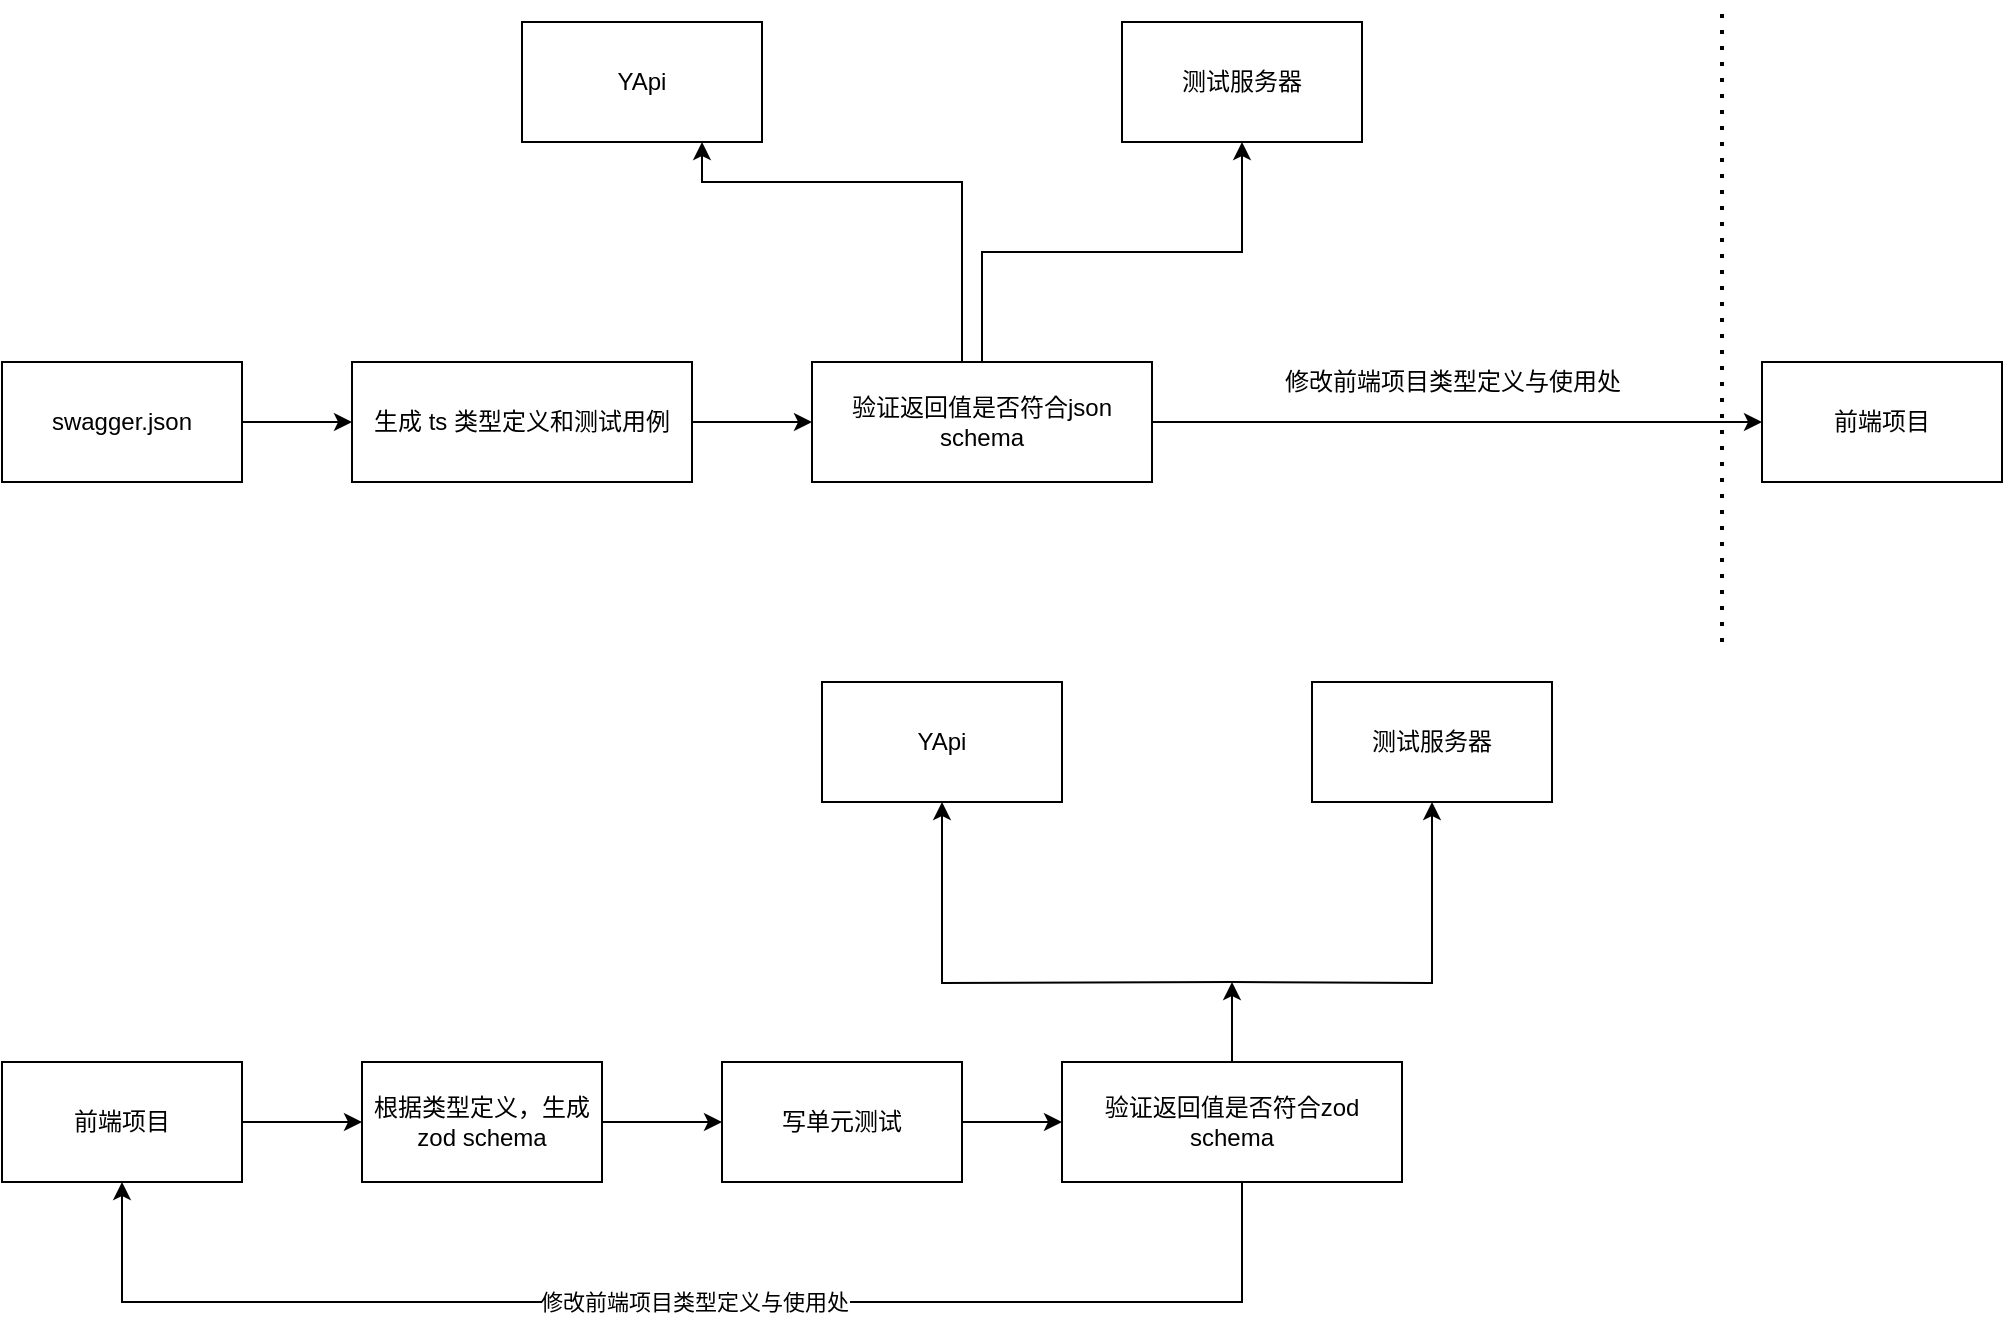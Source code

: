 <mxfile version="21.5.1" type="github">
  <diagram name="第 1 页" id="T7KggxuoEruzN0f5po2e">
    <mxGraphModel dx="954" dy="591" grid="1" gridSize="10" guides="1" tooltips="1" connect="1" arrows="1" fold="1" page="1" pageScale="1" pageWidth="1169" pageHeight="827" math="0" shadow="0">
      <root>
        <mxCell id="0" />
        <mxCell id="1" parent="0" />
        <mxCell id="cqJHQV9-dRMsiJILZrJO-1" value="YApi" style="rounded=0;whiteSpace=wrap;html=1;" vertex="1" parent="1">
          <mxGeometry x="270" y="120" width="120" height="60" as="geometry" />
        </mxCell>
        <mxCell id="cqJHQV9-dRMsiJILZrJO-2" value="swagger.json" style="rounded=0;whiteSpace=wrap;html=1;" vertex="1" parent="1">
          <mxGeometry x="10" y="290" width="120" height="60" as="geometry" />
        </mxCell>
        <mxCell id="cqJHQV9-dRMsiJILZrJO-6" style="edgeStyle=orthogonalEdgeStyle;rounded=0;orthogonalLoop=1;jettySize=auto;html=1;entryX=0.75;entryY=1;entryDx=0;entryDy=0;" edge="1" parent="1" source="cqJHQV9-dRMsiJILZrJO-3" target="cqJHQV9-dRMsiJILZrJO-1">
          <mxGeometry relative="1" as="geometry">
            <mxPoint x="300" y="220" as="targetPoint" />
            <Array as="points">
              <mxPoint x="490" y="200" />
            </Array>
          </mxGeometry>
        </mxCell>
        <mxCell id="cqJHQV9-dRMsiJILZrJO-7" style="edgeStyle=orthogonalEdgeStyle;rounded=0;orthogonalLoop=1;jettySize=auto;html=1;entryX=0.5;entryY=1;entryDx=0;entryDy=0;" edge="1" parent="1" source="cqJHQV9-dRMsiJILZrJO-3" target="cqJHQV9-dRMsiJILZrJO-5">
          <mxGeometry relative="1" as="geometry" />
        </mxCell>
        <mxCell id="cqJHQV9-dRMsiJILZrJO-3" value="验证返回值是否符合json schema" style="rounded=0;whiteSpace=wrap;html=1;" vertex="1" parent="1">
          <mxGeometry x="415" y="290" width="170" height="60" as="geometry" />
        </mxCell>
        <mxCell id="cqJHQV9-dRMsiJILZrJO-5" value="测试服务器" style="rounded=0;whiteSpace=wrap;html=1;" vertex="1" parent="1">
          <mxGeometry x="570" y="120" width="120" height="60" as="geometry" />
        </mxCell>
        <mxCell id="cqJHQV9-dRMsiJILZrJO-8" value="前端项目" style="rounded=0;whiteSpace=wrap;html=1;" vertex="1" parent="1">
          <mxGeometry x="890" y="290" width="120" height="60" as="geometry" />
        </mxCell>
        <mxCell id="cqJHQV9-dRMsiJILZrJO-12" value="" style="endArrow=none;dashed=1;html=1;dashPattern=1 3;strokeWidth=2;rounded=0;" edge="1" parent="1">
          <mxGeometry width="50" height="50" relative="1" as="geometry">
            <mxPoint x="870" y="430" as="sourcePoint" />
            <mxPoint x="870" y="110" as="targetPoint" />
            <Array as="points">
              <mxPoint x="870" y="270" />
            </Array>
          </mxGeometry>
        </mxCell>
        <mxCell id="cqJHQV9-dRMsiJILZrJO-13" value="" style="endArrow=classic;html=1;rounded=0;entryX=0;entryY=0.5;entryDx=0;entryDy=0;" edge="1" parent="1" source="cqJHQV9-dRMsiJILZrJO-3" target="cqJHQV9-dRMsiJILZrJO-8">
          <mxGeometry width="50" height="50" relative="1" as="geometry">
            <mxPoint x="510" y="370" as="sourcePoint" />
            <mxPoint x="580.711" y="320" as="targetPoint" />
          </mxGeometry>
        </mxCell>
        <mxCell id="cqJHQV9-dRMsiJILZrJO-14" value="修改前端项目类型定义与使用处" style="text;strokeColor=none;fillColor=none;html=1;fontSize=12;fontStyle=0;verticalAlign=middle;align=center;strokeWidth=0;imageHeight=22;imageWidth=24;" vertex="1" parent="1">
          <mxGeometry x="685" y="280" width="100" height="40" as="geometry" />
        </mxCell>
        <mxCell id="cqJHQV9-dRMsiJILZrJO-16" value="YApi" style="rounded=0;whiteSpace=wrap;html=1;" vertex="1" parent="1">
          <mxGeometry x="420" y="450" width="120" height="60" as="geometry" />
        </mxCell>
        <mxCell id="cqJHQV9-dRMsiJILZrJO-19" style="edgeStyle=orthogonalEdgeStyle;rounded=0;orthogonalLoop=1;jettySize=auto;html=1;entryX=0.5;entryY=1;entryDx=0;entryDy=0;" edge="1" parent="1" target="cqJHQV9-dRMsiJILZrJO-16">
          <mxGeometry relative="1" as="geometry">
            <mxPoint x="500" y="530" as="targetPoint" />
            <mxPoint x="625" y="600" as="sourcePoint" />
          </mxGeometry>
        </mxCell>
        <mxCell id="cqJHQV9-dRMsiJILZrJO-20" style="edgeStyle=orthogonalEdgeStyle;rounded=0;orthogonalLoop=1;jettySize=auto;html=1;entryX=0.5;entryY=1;entryDx=0;entryDy=0;" edge="1" parent="1" target="cqJHQV9-dRMsiJILZrJO-22">
          <mxGeometry relative="1" as="geometry">
            <mxPoint x="625" y="600" as="sourcePoint" />
          </mxGeometry>
        </mxCell>
        <mxCell id="cqJHQV9-dRMsiJILZrJO-22" value="测试服务器" style="rounded=0;whiteSpace=wrap;html=1;" vertex="1" parent="1">
          <mxGeometry x="665" y="450" width="120" height="60" as="geometry" />
        </mxCell>
        <mxCell id="cqJHQV9-dRMsiJILZrJO-27" value="" style="edgeStyle=orthogonalEdgeStyle;rounded=0;orthogonalLoop=1;jettySize=auto;html=1;" edge="1" parent="1" source="cqJHQV9-dRMsiJILZrJO-23" target="cqJHQV9-dRMsiJILZrJO-26">
          <mxGeometry relative="1" as="geometry" />
        </mxCell>
        <mxCell id="cqJHQV9-dRMsiJILZrJO-23" value="前端项目" style="rounded=0;whiteSpace=wrap;html=1;" vertex="1" parent="1">
          <mxGeometry x="10" y="640" width="120" height="60" as="geometry" />
        </mxCell>
        <mxCell id="cqJHQV9-dRMsiJILZrJO-29" value="" style="edgeStyle=orthogonalEdgeStyle;rounded=0;orthogonalLoop=1;jettySize=auto;html=1;" edge="1" parent="1" source="cqJHQV9-dRMsiJILZrJO-26" target="cqJHQV9-dRMsiJILZrJO-28">
          <mxGeometry relative="1" as="geometry" />
        </mxCell>
        <mxCell id="cqJHQV9-dRMsiJILZrJO-26" value="根据类型定义，生成zod schema" style="rounded=0;whiteSpace=wrap;html=1;" vertex="1" parent="1">
          <mxGeometry x="190" y="640" width="120" height="60" as="geometry" />
        </mxCell>
        <mxCell id="cqJHQV9-dRMsiJILZrJO-35" value="" style="edgeStyle=orthogonalEdgeStyle;rounded=0;orthogonalLoop=1;jettySize=auto;html=1;" edge="1" parent="1" source="cqJHQV9-dRMsiJILZrJO-28" target="cqJHQV9-dRMsiJILZrJO-34">
          <mxGeometry relative="1" as="geometry" />
        </mxCell>
        <mxCell id="cqJHQV9-dRMsiJILZrJO-28" value="写单元测试" style="rounded=0;whiteSpace=wrap;html=1;" vertex="1" parent="1">
          <mxGeometry x="370" y="640" width="120" height="60" as="geometry" />
        </mxCell>
        <mxCell id="cqJHQV9-dRMsiJILZrJO-31" value="" style="edgeStyle=orthogonalEdgeStyle;rounded=0;orthogonalLoop=1;jettySize=auto;html=1;entryX=0;entryY=0.5;entryDx=0;entryDy=0;" edge="1" parent="1" source="cqJHQV9-dRMsiJILZrJO-2" target="cqJHQV9-dRMsiJILZrJO-30">
          <mxGeometry relative="1" as="geometry">
            <mxPoint x="130" y="320" as="sourcePoint" />
            <mxPoint x="340" y="320" as="targetPoint" />
          </mxGeometry>
        </mxCell>
        <mxCell id="cqJHQV9-dRMsiJILZrJO-33" value="" style="edgeStyle=orthogonalEdgeStyle;rounded=0;orthogonalLoop=1;jettySize=auto;html=1;" edge="1" parent="1" source="cqJHQV9-dRMsiJILZrJO-30" target="cqJHQV9-dRMsiJILZrJO-3">
          <mxGeometry relative="1" as="geometry" />
        </mxCell>
        <mxCell id="cqJHQV9-dRMsiJILZrJO-30" value="生成 ts 类型定义和测试用例" style="rounded=0;whiteSpace=wrap;html=1;" vertex="1" parent="1">
          <mxGeometry x="185" y="290" width="170" height="60" as="geometry" />
        </mxCell>
        <mxCell id="cqJHQV9-dRMsiJILZrJO-36" style="edgeStyle=orthogonalEdgeStyle;rounded=0;orthogonalLoop=1;jettySize=auto;html=1;exitX=0.5;exitY=0;exitDx=0;exitDy=0;" edge="1" parent="1" source="cqJHQV9-dRMsiJILZrJO-34">
          <mxGeometry relative="1" as="geometry">
            <mxPoint x="625" y="600" as="targetPoint" />
          </mxGeometry>
        </mxCell>
        <mxCell id="cqJHQV9-dRMsiJILZrJO-37" style="edgeStyle=orthogonalEdgeStyle;rounded=0;orthogonalLoop=1;jettySize=auto;html=1;entryX=0.5;entryY=1;entryDx=0;entryDy=0;" edge="1" parent="1" source="cqJHQV9-dRMsiJILZrJO-34" target="cqJHQV9-dRMsiJILZrJO-23">
          <mxGeometry relative="1" as="geometry">
            <Array as="points">
              <mxPoint x="630" y="760" />
              <mxPoint x="70" y="760" />
            </Array>
          </mxGeometry>
        </mxCell>
        <mxCell id="cqJHQV9-dRMsiJILZrJO-38" value="修改前端项目类型定义与使用处" style="edgeLabel;html=1;align=center;verticalAlign=middle;resizable=0;points=[];" vertex="1" connectable="0" parent="cqJHQV9-dRMsiJILZrJO-37">
          <mxGeometry x="-0.16" y="1" relative="1" as="geometry">
            <mxPoint x="-49" y="-1" as="offset" />
          </mxGeometry>
        </mxCell>
        <mxCell id="cqJHQV9-dRMsiJILZrJO-34" value="验证返回值是否符合zod schema" style="rounded=0;whiteSpace=wrap;html=1;" vertex="1" parent="1">
          <mxGeometry x="540" y="640" width="170" height="60" as="geometry" />
        </mxCell>
      </root>
    </mxGraphModel>
  </diagram>
</mxfile>
